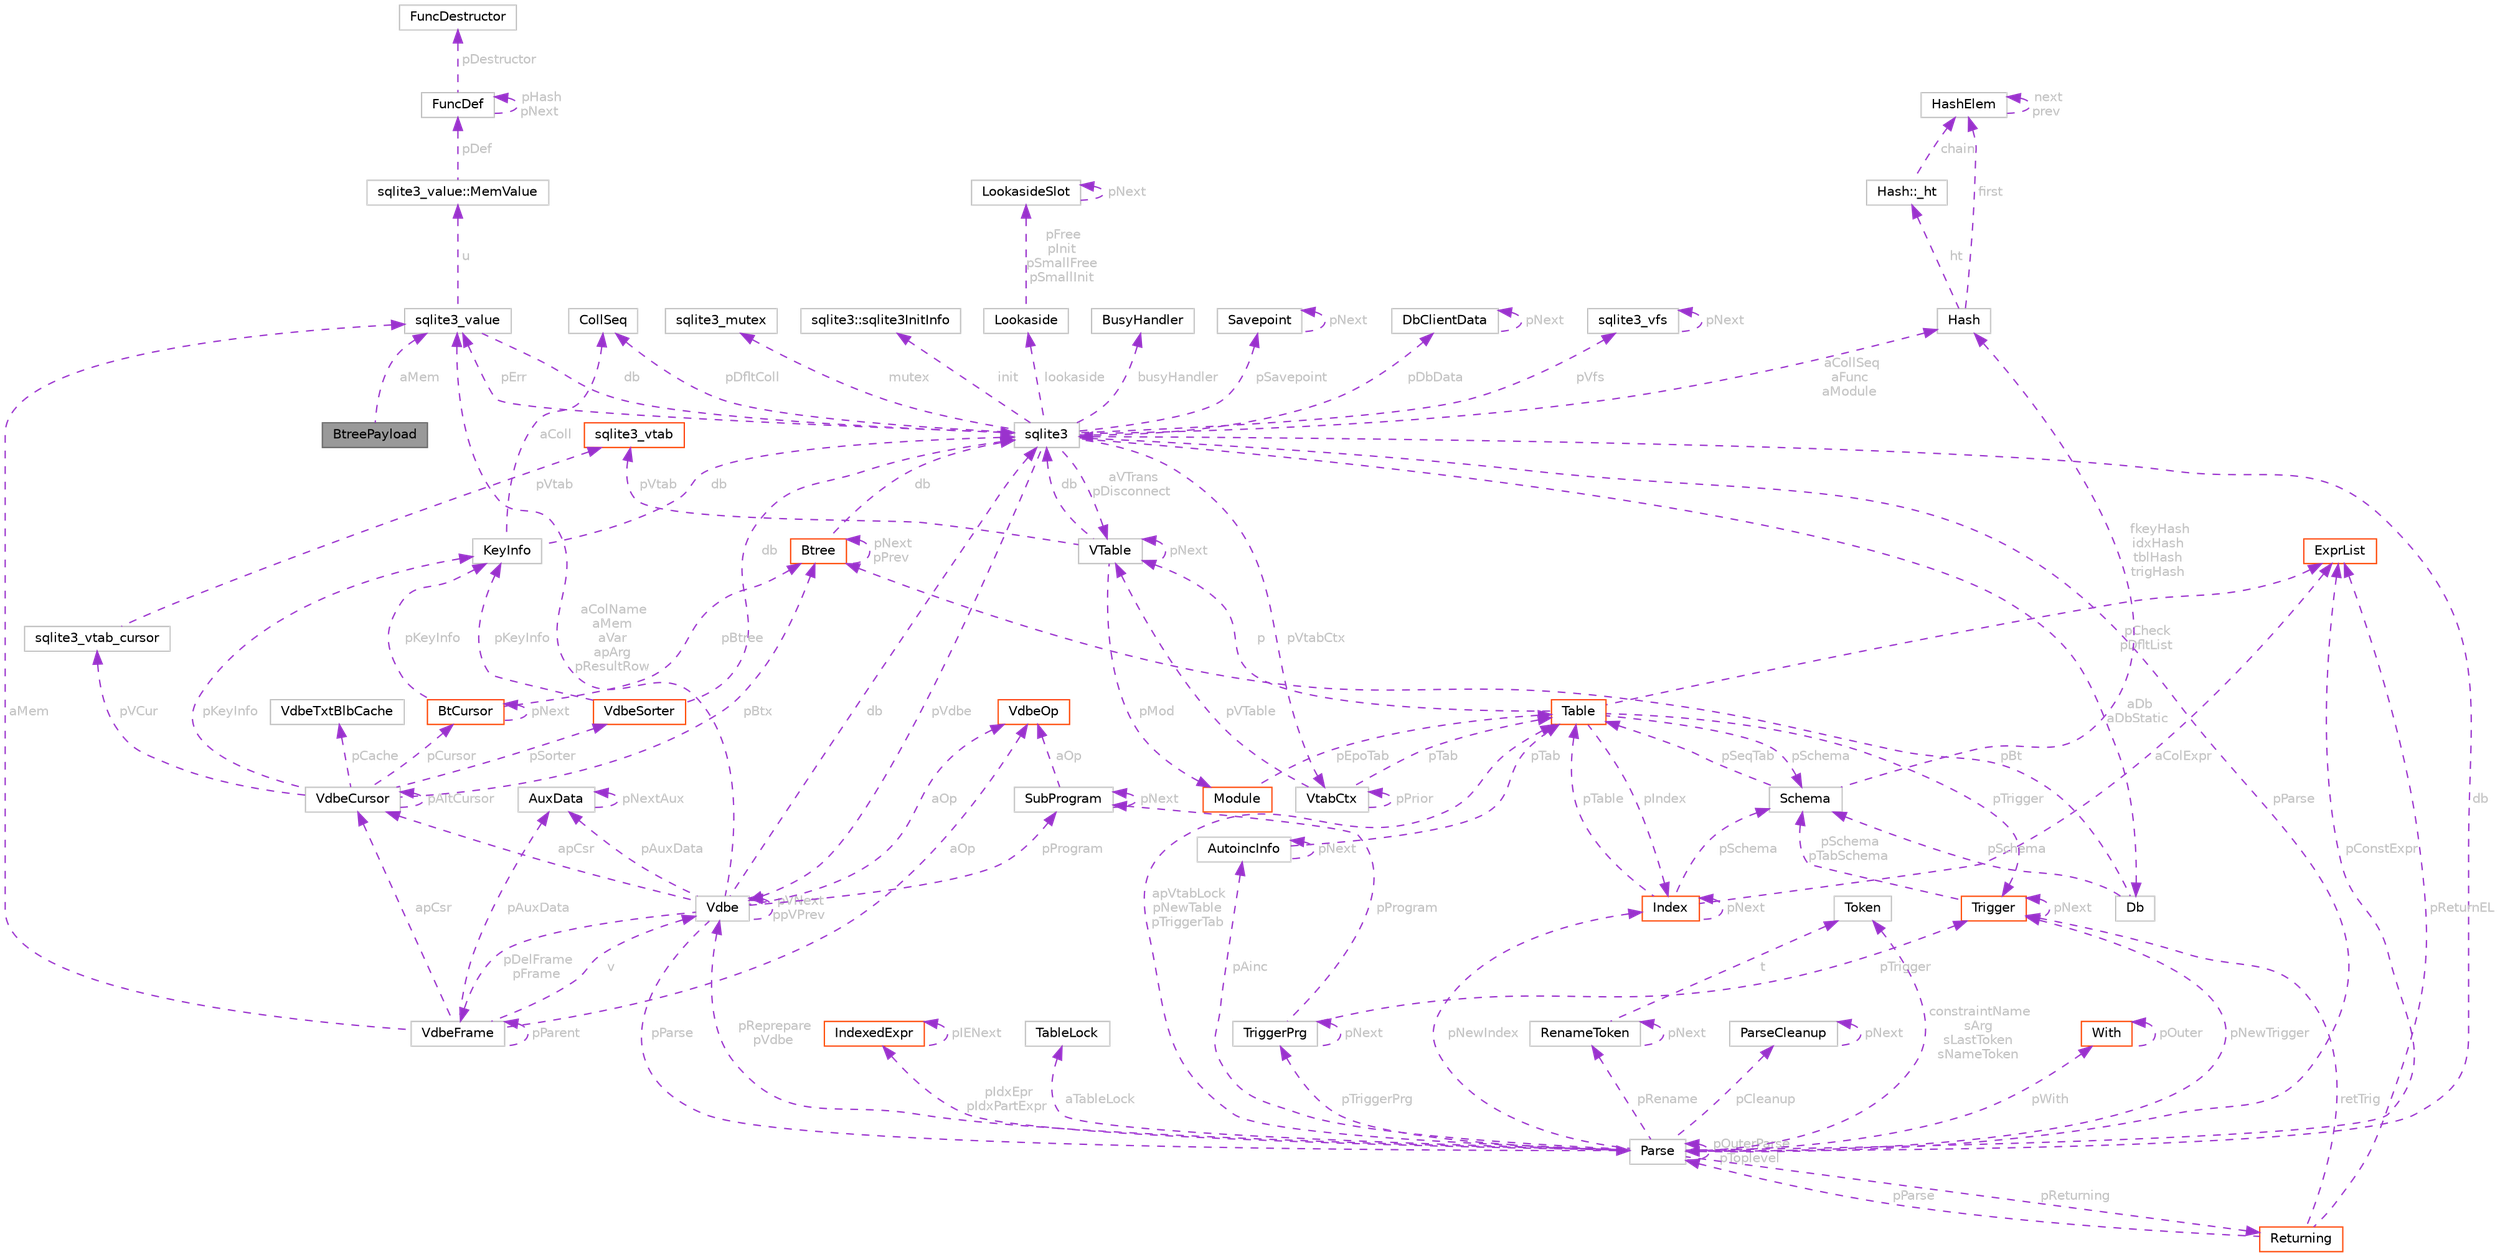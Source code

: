 digraph "BtreePayload"
{
 // LATEX_PDF_SIZE
  bgcolor="transparent";
  edge [fontname=Helvetica,fontsize=10,labelfontname=Helvetica,labelfontsize=10];
  node [fontname=Helvetica,fontsize=10,shape=box,height=0.2,width=0.4];
  Node1 [id="Node000001",label="BtreePayload",height=0.2,width=0.4,color="gray40", fillcolor="grey60", style="filled", fontcolor="black",tooltip=" "];
  Node2 -> Node1 [id="edge1_Node000001_Node000002",dir="back",color="darkorchid3",style="dashed",tooltip=" ",label=" aMem",fontcolor="grey" ];
  Node2 [id="Node000002",label="sqlite3_value",height=0.2,width=0.4,color="grey75", fillcolor="white", style="filled",URL="$structsqlite3__value.html",tooltip=" "];
  Node3 -> Node2 [id="edge2_Node000002_Node000003",dir="back",color="darkorchid3",style="dashed",tooltip=" ",label=" u",fontcolor="grey" ];
  Node3 [id="Node000003",label="sqlite3_value::MemValue",height=0.2,width=0.4,color="grey75", fillcolor="white", style="filled",URL="$unionsqlite3__value_1_1MemValue.html",tooltip=" "];
  Node4 -> Node3 [id="edge3_Node000003_Node000004",dir="back",color="darkorchid3",style="dashed",tooltip=" ",label=" pDef",fontcolor="grey" ];
  Node4 [id="Node000004",label="FuncDef",height=0.2,width=0.4,color="grey75", fillcolor="white", style="filled",URL="$structFuncDef.html",tooltip=" "];
  Node4 -> Node4 [id="edge4_Node000004_Node000004",dir="back",color="darkorchid3",style="dashed",tooltip=" ",label=" pHash\npNext",fontcolor="grey" ];
  Node5 -> Node4 [id="edge5_Node000004_Node000005",dir="back",color="darkorchid3",style="dashed",tooltip=" ",label=" pDestructor",fontcolor="grey" ];
  Node5 [id="Node000005",label="FuncDestructor",height=0.2,width=0.4,color="grey75", fillcolor="white", style="filled",URL="$structFuncDestructor.html",tooltip=" "];
  Node6 -> Node2 [id="edge6_Node000002_Node000006",dir="back",color="darkorchid3",style="dashed",tooltip=" ",label=" db",fontcolor="grey" ];
  Node6 [id="Node000006",label="sqlite3",height=0.2,width=0.4,color="grey75", fillcolor="white", style="filled",URL="$structsqlite3.html",tooltip=" "];
  Node7 -> Node6 [id="edge7_Node000006_Node000007",dir="back",color="darkorchid3",style="dashed",tooltip=" ",label=" pVfs",fontcolor="grey" ];
  Node7 [id="Node000007",label="sqlite3_vfs",height=0.2,width=0.4,color="grey75", fillcolor="white", style="filled",URL="$structsqlite3__vfs.html",tooltip=" "];
  Node7 -> Node7 [id="edge8_Node000007_Node000007",dir="back",color="darkorchid3",style="dashed",tooltip=" ",label=" pNext",fontcolor="grey" ];
  Node8 -> Node6 [id="edge9_Node000006_Node000008",dir="back",color="darkorchid3",style="dashed",tooltip=" ",label=" pVdbe",fontcolor="grey" ];
  Node8 [id="Node000008",label="Vdbe",height=0.2,width=0.4,color="grey75", fillcolor="white", style="filled",URL="$structVdbe.html",tooltip=" "];
  Node6 -> Node8 [id="edge10_Node000008_Node000006",dir="back",color="darkorchid3",style="dashed",tooltip=" ",label=" db",fontcolor="grey" ];
  Node8 -> Node8 [id="edge11_Node000008_Node000008",dir="back",color="darkorchid3",style="dashed",tooltip=" ",label=" pVNext\nppVPrev",fontcolor="grey" ];
  Node9 -> Node8 [id="edge12_Node000008_Node000009",dir="back",color="darkorchid3",style="dashed",tooltip=" ",label=" pParse",fontcolor="grey" ];
  Node9 [id="Node000009",label="Parse",height=0.2,width=0.4,color="grey75", fillcolor="white", style="filled",URL="$structParse.html",tooltip=" "];
  Node6 -> Node9 [id="edge13_Node000009_Node000006",dir="back",color="darkorchid3",style="dashed",tooltip=" ",label=" db",fontcolor="grey" ];
  Node8 -> Node9 [id="edge14_Node000009_Node000008",dir="back",color="darkorchid3",style="dashed",tooltip=" ",label=" pReprepare\npVdbe",fontcolor="grey" ];
  Node10 -> Node9 [id="edge15_Node000009_Node000010",dir="back",color="darkorchid3",style="dashed",tooltip=" ",label=" pConstExpr",fontcolor="grey" ];
  Node10 [id="Node000010",label="ExprList",height=0.2,width=0.4,color="orangered", fillcolor="white", style="filled",URL="$structExprList.html",tooltip=" "];
  Node42 -> Node9 [id="edge16_Node000009_Node000042",dir="back",color="darkorchid3",style="dashed",tooltip=" ",label=" pIdxEpr\npIdxPartExpr",fontcolor="grey" ];
  Node42 [id="Node000042",label="IndexedExpr",height=0.2,width=0.4,color="orangered", fillcolor="white", style="filled",URL="$structIndexedExpr.html",tooltip=" "];
  Node42 -> Node42 [id="edge17_Node000042_Node000042",dir="back",color="darkorchid3",style="dashed",tooltip=" ",label=" pIENext",fontcolor="grey" ];
  Node43 -> Node9 [id="edge18_Node000009_Node000043",dir="back",color="darkorchid3",style="dashed",tooltip=" ",label=" aTableLock",fontcolor="grey" ];
  Node43 [id="Node000043",label="TableLock",height=0.2,width=0.4,color="grey75", fillcolor="white", style="filled",URL="$structTableLock.html",tooltip=" "];
  Node44 -> Node9 [id="edge19_Node000009_Node000044",dir="back",color="darkorchid3",style="dashed",tooltip=" ",label=" pAinc",fontcolor="grey" ];
  Node44 [id="Node000044",label="AutoincInfo",height=0.2,width=0.4,color="grey75", fillcolor="white", style="filled",URL="$structAutoincInfo.html",tooltip=" "];
  Node44 -> Node44 [id="edge20_Node000044_Node000044",dir="back",color="darkorchid3",style="dashed",tooltip=" ",label=" pNext",fontcolor="grey" ];
  Node16 -> Node44 [id="edge21_Node000044_Node000016",dir="back",color="darkorchid3",style="dashed",tooltip=" ",label=" pTab",fontcolor="grey" ];
  Node16 [id="Node000016",label="Table",height=0.2,width=0.4,color="orangered", fillcolor="white", style="filled",URL="$structTable.html",tooltip=" "];
  Node18 -> Node16 [id="edge22_Node000016_Node000018",dir="back",color="darkorchid3",style="dashed",tooltip=" ",label=" pIndex",fontcolor="grey" ];
  Node18 [id="Node000018",label="Index",height=0.2,width=0.4,color="orangered", fillcolor="white", style="filled",URL="$structIndex.html",tooltip=" "];
  Node16 -> Node18 [id="edge23_Node000018_Node000016",dir="back",color="darkorchid3",style="dashed",tooltip=" ",label=" pTable",fontcolor="grey" ];
  Node18 -> Node18 [id="edge24_Node000018_Node000018",dir="back",color="darkorchid3",style="dashed",tooltip=" ",label=" pNext",fontcolor="grey" ];
  Node19 -> Node18 [id="edge25_Node000018_Node000019",dir="back",color="darkorchid3",style="dashed",tooltip=" ",label=" pSchema",fontcolor="grey" ];
  Node19 [id="Node000019",label="Schema",height=0.2,width=0.4,color="grey75", fillcolor="white", style="filled",URL="$structSchema.html",tooltip=" "];
  Node20 -> Node19 [id="edge26_Node000019_Node000020",dir="back",color="darkorchid3",style="dashed",tooltip=" ",label=" fkeyHash\nidxHash\ntblHash\ntrigHash",fontcolor="grey" ];
  Node20 [id="Node000020",label="Hash",height=0.2,width=0.4,color="grey75", fillcolor="white", style="filled",URL="$structHash.html",tooltip=" "];
  Node21 -> Node20 [id="edge27_Node000020_Node000021",dir="back",color="darkorchid3",style="dashed",tooltip=" ",label=" first",fontcolor="grey" ];
  Node21 [id="Node000021",label="HashElem",height=0.2,width=0.4,color="grey75", fillcolor="white", style="filled",URL="$structHashElem.html",tooltip=" "];
  Node21 -> Node21 [id="edge28_Node000021_Node000021",dir="back",color="darkorchid3",style="dashed",tooltip=" ",label=" next\nprev",fontcolor="grey" ];
  Node22 -> Node20 [id="edge29_Node000020_Node000022",dir="back",color="darkorchid3",style="dashed",tooltip=" ",label=" ht",fontcolor="grey" ];
  Node22 [id="Node000022",label="Hash::_ht",height=0.2,width=0.4,color="grey75", fillcolor="white", style="filled",URL="$structHash_1_1__ht.html",tooltip=" "];
  Node21 -> Node22 [id="edge30_Node000022_Node000021",dir="back",color="darkorchid3",style="dashed",tooltip=" ",label=" chain",fontcolor="grey" ];
  Node16 -> Node19 [id="edge31_Node000019_Node000016",dir="back",color="darkorchid3",style="dashed",tooltip=" ",label=" pSeqTab",fontcolor="grey" ];
  Node10 -> Node18 [id="edge32_Node000018_Node000010",dir="back",color="darkorchid3",style="dashed",tooltip=" ",label=" aColExpr",fontcolor="grey" ];
  Node10 -> Node16 [id="edge33_Node000016_Node000010",dir="back",color="darkorchid3",style="dashed",tooltip=" ",label=" pCheck\npDfltList",fontcolor="grey" ];
  Node30 -> Node16 [id="edge34_Node000016_Node000030",dir="back",color="darkorchid3",style="dashed",tooltip=" ",label=" p",fontcolor="grey" ];
  Node30 [id="Node000030",label="VTable",height=0.2,width=0.4,color="grey75", fillcolor="white", style="filled",URL="$structVTable.html",tooltip=" "];
  Node6 -> Node30 [id="edge35_Node000030_Node000006",dir="back",color="darkorchid3",style="dashed",tooltip=" ",label=" db",fontcolor="grey" ];
  Node31 -> Node30 [id="edge36_Node000030_Node000031",dir="back",color="darkorchid3",style="dashed",tooltip=" ",label=" pMod",fontcolor="grey" ];
  Node31 [id="Node000031",label="Module",height=0.2,width=0.4,color="orangered", fillcolor="white", style="filled",URL="$structModule.html",tooltip=" "];
  Node16 -> Node31 [id="edge37_Node000031_Node000016",dir="back",color="darkorchid3",style="dashed",tooltip=" ",label=" pEpoTab",fontcolor="grey" ];
  Node33 -> Node30 [id="edge38_Node000030_Node000033",dir="back",color="darkorchid3",style="dashed",tooltip=" ",label=" pVtab",fontcolor="grey" ];
  Node33 [id="Node000033",label="sqlite3_vtab",height=0.2,width=0.4,color="orangered", fillcolor="white", style="filled",URL="$structsqlite3__vtab.html",tooltip=" "];
  Node30 -> Node30 [id="edge39_Node000030_Node000030",dir="back",color="darkorchid3",style="dashed",tooltip=" ",label=" pNext",fontcolor="grey" ];
  Node24 -> Node16 [id="edge40_Node000016_Node000024",dir="back",color="darkorchid3",style="dashed",tooltip=" ",label=" pTrigger",fontcolor="grey" ];
  Node24 [id="Node000024",label="Trigger",height=0.2,width=0.4,color="orangered", fillcolor="white", style="filled",URL="$structTrigger.html",tooltip=" "];
  Node19 -> Node24 [id="edge41_Node000024_Node000019",dir="back",color="darkorchid3",style="dashed",tooltip=" ",label=" pSchema\npTabSchema",fontcolor="grey" ];
  Node24 -> Node24 [id="edge42_Node000024_Node000024",dir="back",color="darkorchid3",style="dashed",tooltip=" ",label=" pNext",fontcolor="grey" ];
  Node19 -> Node16 [id="edge43_Node000016_Node000019",dir="back",color="darkorchid3",style="dashed",tooltip=" ",label=" pSchema",fontcolor="grey" ];
  Node9 -> Node9 [id="edge44_Node000009_Node000009",dir="back",color="darkorchid3",style="dashed",tooltip=" ",label=" pOuterParse\npToplevel",fontcolor="grey" ];
  Node16 -> Node9 [id="edge45_Node000009_Node000016",dir="back",color="darkorchid3",style="dashed",tooltip=" ",label=" apVtabLock\npNewTable\npTriggerTab",fontcolor="grey" ];
  Node45 -> Node9 [id="edge46_Node000009_Node000045",dir="back",color="darkorchid3",style="dashed",tooltip=" ",label=" pTriggerPrg",fontcolor="grey" ];
  Node45 [id="Node000045",label="TriggerPrg",height=0.2,width=0.4,color="grey75", fillcolor="white", style="filled",URL="$structTriggerPrg.html",tooltip=" "];
  Node24 -> Node45 [id="edge47_Node000045_Node000024",dir="back",color="darkorchid3",style="dashed",tooltip=" ",label=" pTrigger",fontcolor="grey" ];
  Node45 -> Node45 [id="edge48_Node000045_Node000045",dir="back",color="darkorchid3",style="dashed",tooltip=" ",label=" pNext",fontcolor="grey" ];
  Node46 -> Node45 [id="edge49_Node000045_Node000046",dir="back",color="darkorchid3",style="dashed",tooltip=" ",label=" pProgram",fontcolor="grey" ];
  Node46 [id="Node000046",label="SubProgram",height=0.2,width=0.4,color="grey75", fillcolor="white", style="filled",URL="$structSubProgram.html",tooltip=" "];
  Node47 -> Node46 [id="edge50_Node000046_Node000047",dir="back",color="darkorchid3",style="dashed",tooltip=" ",label=" aOp",fontcolor="grey" ];
  Node47 [id="Node000047",label="VdbeOp",height=0.2,width=0.4,color="orangered", fillcolor="white", style="filled",URL="$structVdbeOp.html",tooltip=" "];
  Node46 -> Node46 [id="edge51_Node000046_Node000046",dir="back",color="darkorchid3",style="dashed",tooltip=" ",label=" pNext",fontcolor="grey" ];
  Node53 -> Node9 [id="edge52_Node000009_Node000053",dir="back",color="darkorchid3",style="dashed",tooltip=" ",label=" pCleanup",fontcolor="grey" ];
  Node53 [id="Node000053",label="ParseCleanup",height=0.2,width=0.4,color="grey75", fillcolor="white", style="filled",URL="$structParseCleanup.html",tooltip=" "];
  Node53 -> Node53 [id="edge53_Node000053_Node000053",dir="back",color="darkorchid3",style="dashed",tooltip=" ",label=" pNext",fontcolor="grey" ];
  Node54 -> Node9 [id="edge54_Node000009_Node000054",dir="back",color="darkorchid3",style="dashed",tooltip=" ",label=" constraintName\nsArg\nsLastToken\nsNameToken",fontcolor="grey" ];
  Node54 [id="Node000054",label="Token",height=0.2,width=0.4,color="grey75", fillcolor="white", style="filled",URL="$structToken.html",tooltip=" "];
  Node55 -> Node9 [id="edge55_Node000009_Node000055",dir="back",color="darkorchid3",style="dashed",tooltip=" ",label=" pReturning",fontcolor="grey" ];
  Node55 [id="Node000055",label="Returning",height=0.2,width=0.4,color="orangered", fillcolor="white", style="filled",URL="$structReturning.html",tooltip=" "];
  Node9 -> Node55 [id="edge56_Node000055_Node000009",dir="back",color="darkorchid3",style="dashed",tooltip=" ",label=" pParse",fontcolor="grey" ];
  Node10 -> Node55 [id="edge57_Node000055_Node000010",dir="back",color="darkorchid3",style="dashed",tooltip=" ",label=" pReturnEL",fontcolor="grey" ];
  Node24 -> Node55 [id="edge58_Node000055_Node000024",dir="back",color="darkorchid3",style="dashed",tooltip=" ",label=" retTrig",fontcolor="grey" ];
  Node18 -> Node9 [id="edge59_Node000009_Node000018",dir="back",color="darkorchid3",style="dashed",tooltip=" ",label=" pNewIndex",fontcolor="grey" ];
  Node24 -> Node9 [id="edge60_Node000009_Node000024",dir="back",color="darkorchid3",style="dashed",tooltip=" ",label=" pNewTrigger",fontcolor="grey" ];
  Node36 -> Node9 [id="edge61_Node000009_Node000036",dir="back",color="darkorchid3",style="dashed",tooltip=" ",label=" pWith",fontcolor="grey" ];
  Node36 [id="Node000036",label="With",height=0.2,width=0.4,color="orangered", fillcolor="white", style="filled",URL="$structWith.html",tooltip=" "];
  Node36 -> Node36 [id="edge62_Node000036_Node000036",dir="back",color="darkorchid3",style="dashed",tooltip=" ",label=" pOuter",fontcolor="grey" ];
  Node56 -> Node9 [id="edge63_Node000009_Node000056",dir="back",color="darkorchid3",style="dashed",tooltip=" ",label=" pRename",fontcolor="grey" ];
  Node56 [id="Node000056",label="RenameToken",height=0.2,width=0.4,color="grey75", fillcolor="white", style="filled",URL="$structRenameToken.html",tooltip=" "];
  Node54 -> Node56 [id="edge64_Node000056_Node000054",dir="back",color="darkorchid3",style="dashed",tooltip=" ",label=" t",fontcolor="grey" ];
  Node56 -> Node56 [id="edge65_Node000056_Node000056",dir="back",color="darkorchid3",style="dashed",tooltip=" ",label=" pNext",fontcolor="grey" ];
  Node2 -> Node8 [id="edge66_Node000008_Node000002",dir="back",color="darkorchid3",style="dashed",tooltip=" ",label=" aColName\naMem\naVar\napArg\npResultRow",fontcolor="grey" ];
  Node57 -> Node8 [id="edge67_Node000008_Node000057",dir="back",color="darkorchid3",style="dashed",tooltip=" ",label=" apCsr",fontcolor="grey" ];
  Node57 [id="Node000057",label="VdbeCursor",height=0.2,width=0.4,color="grey75", fillcolor="white", style="filled",URL="$structVdbeCursor.html",tooltip=" "];
  Node58 -> Node57 [id="edge68_Node000057_Node000058",dir="back",color="darkorchid3",style="dashed",tooltip=" ",label=" pBtx",fontcolor="grey" ];
  Node58 [id="Node000058",label="Btree",height=0.2,width=0.4,color="orangered", fillcolor="white", style="filled",URL="$structBtree.html",tooltip=" "];
  Node6 -> Node58 [id="edge69_Node000058_Node000006",dir="back",color="darkorchid3",style="dashed",tooltip=" ",label=" db",fontcolor="grey" ];
  Node58 -> Node58 [id="edge70_Node000058_Node000058",dir="back",color="darkorchid3",style="dashed",tooltip=" ",label=" pNext\npPrev",fontcolor="grey" ];
  Node57 -> Node57 [id="edge71_Node000057_Node000057",dir="back",color="darkorchid3",style="dashed",tooltip=" ",label=" pAltCursor",fontcolor="grey" ];
  Node71 -> Node57 [id="edge72_Node000057_Node000071",dir="back",color="darkorchid3",style="dashed",tooltip=" ",label=" pCursor",fontcolor="grey" ];
  Node71 [id="Node000071",label="BtCursor",height=0.2,width=0.4,color="orangered", fillcolor="white", style="filled",URL="$structBtCursor.html",tooltip=" "];
  Node58 -> Node71 [id="edge73_Node000071_Node000058",dir="back",color="darkorchid3",style="dashed",tooltip=" ",label=" pBtree",fontcolor="grey" ];
  Node71 -> Node71 [id="edge74_Node000071_Node000071",dir="back",color="darkorchid3",style="dashed",tooltip=" ",label=" pNext",fontcolor="grey" ];
  Node51 -> Node71 [id="edge75_Node000071_Node000051",dir="back",color="darkorchid3",style="dashed",tooltip=" ",label=" pKeyInfo",fontcolor="grey" ];
  Node51 [id="Node000051",label="KeyInfo",height=0.2,width=0.4,color="grey75", fillcolor="white", style="filled",URL="$structKeyInfo.html",tooltip=" "];
  Node6 -> Node51 [id="edge76_Node000051_Node000006",dir="back",color="darkorchid3",style="dashed",tooltip=" ",label=" db",fontcolor="grey" ];
  Node50 -> Node51 [id="edge77_Node000051_Node000050",dir="back",color="darkorchid3",style="dashed",tooltip=" ",label=" aColl",fontcolor="grey" ];
  Node50 [id="Node000050",label="CollSeq",height=0.2,width=0.4,color="grey75", fillcolor="white", style="filled",URL="$structCollSeq.html",tooltip=" "];
  Node76 -> Node57 [id="edge78_Node000057_Node000076",dir="back",color="darkorchid3",style="dashed",tooltip=" ",label=" pVCur",fontcolor="grey" ];
  Node76 [id="Node000076",label="sqlite3_vtab_cursor",height=0.2,width=0.4,color="grey75", fillcolor="white", style="filled",URL="$structsqlite3__vtab__cursor.html",tooltip=" "];
  Node33 -> Node76 [id="edge79_Node000076_Node000033",dir="back",color="darkorchid3",style="dashed",tooltip=" ",label=" pVtab",fontcolor="grey" ];
  Node77 -> Node57 [id="edge80_Node000057_Node000077",dir="back",color="darkorchid3",style="dashed",tooltip=" ",label=" pSorter",fontcolor="grey" ];
  Node77 [id="Node000077",label="VdbeSorter",height=0.2,width=0.4,color="orangered", fillcolor="white", style="filled",URL="$structVdbeSorter.html",tooltip=" "];
  Node6 -> Node77 [id="edge81_Node000077_Node000006",dir="back",color="darkorchid3",style="dashed",tooltip=" ",label=" db",fontcolor="grey" ];
  Node51 -> Node77 [id="edge82_Node000077_Node000051",dir="back",color="darkorchid3",style="dashed",tooltip=" ",label=" pKeyInfo",fontcolor="grey" ];
  Node51 -> Node57 [id="edge83_Node000057_Node000051",dir="back",color="darkorchid3",style="dashed",tooltip=" ",label=" pKeyInfo",fontcolor="grey" ];
  Node87 -> Node57 [id="edge84_Node000057_Node000087",dir="back",color="darkorchid3",style="dashed",tooltip=" ",label=" pCache",fontcolor="grey" ];
  Node87 [id="Node000087",label="VdbeTxtBlbCache",height=0.2,width=0.4,color="grey75", fillcolor="white", style="filled",URL="$structVdbeTxtBlbCache.html",tooltip=" "];
  Node47 -> Node8 [id="edge85_Node000008_Node000047",dir="back",color="darkorchid3",style="dashed",tooltip=" ",label=" aOp",fontcolor="grey" ];
  Node88 -> Node8 [id="edge86_Node000008_Node000088",dir="back",color="darkorchid3",style="dashed",tooltip=" ",label=" pDelFrame\npFrame",fontcolor="grey" ];
  Node88 [id="Node000088",label="VdbeFrame",height=0.2,width=0.4,color="grey75", fillcolor="white", style="filled",URL="$structVdbeFrame.html",tooltip=" "];
  Node8 -> Node88 [id="edge87_Node000088_Node000008",dir="back",color="darkorchid3",style="dashed",tooltip=" ",label=" v",fontcolor="grey" ];
  Node88 -> Node88 [id="edge88_Node000088_Node000088",dir="back",color="darkorchid3",style="dashed",tooltip=" ",label=" pParent",fontcolor="grey" ];
  Node47 -> Node88 [id="edge89_Node000088_Node000047",dir="back",color="darkorchid3",style="dashed",tooltip=" ",label=" aOp",fontcolor="grey" ];
  Node2 -> Node88 [id="edge90_Node000088_Node000002",dir="back",color="darkorchid3",style="dashed",tooltip=" ",label=" aMem",fontcolor="grey" ];
  Node57 -> Node88 [id="edge91_Node000088_Node000057",dir="back",color="darkorchid3",style="dashed",tooltip=" ",label=" apCsr",fontcolor="grey" ];
  Node89 -> Node88 [id="edge92_Node000088_Node000089",dir="back",color="darkorchid3",style="dashed",tooltip=" ",label=" pAuxData",fontcolor="grey" ];
  Node89 [id="Node000089",label="AuxData",height=0.2,width=0.4,color="grey75", fillcolor="white", style="filled",URL="$structAuxData.html",tooltip=" "];
  Node89 -> Node89 [id="edge93_Node000089_Node000089",dir="back",color="darkorchid3",style="dashed",tooltip=" ",label=" pNextAux",fontcolor="grey" ];
  Node46 -> Node8 [id="edge94_Node000008_Node000046",dir="back",color="darkorchid3",style="dashed",tooltip=" ",label=" pProgram",fontcolor="grey" ];
  Node89 -> Node8 [id="edge95_Node000008_Node000089",dir="back",color="darkorchid3",style="dashed",tooltip=" ",label=" pAuxData",fontcolor="grey" ];
  Node50 -> Node6 [id="edge96_Node000006_Node000050",dir="back",color="darkorchid3",style="dashed",tooltip=" ",label=" pDfltColl",fontcolor="grey" ];
  Node74 -> Node6 [id="edge97_Node000006_Node000074",dir="back",color="darkorchid3",style="dashed",tooltip=" ",label=" mutex",fontcolor="grey" ];
  Node74 [id="Node000074",label="sqlite3_mutex",height=0.2,width=0.4,color="grey75", fillcolor="white", style="filled",URL="$structsqlite3__mutex.html",tooltip=" "];
  Node90 -> Node6 [id="edge98_Node000006_Node000090",dir="back",color="darkorchid3",style="dashed",tooltip=" ",label=" aDb\naDbStatic",fontcolor="grey" ];
  Node90 [id="Node000090",label="Db",height=0.2,width=0.4,color="grey75", fillcolor="white", style="filled",URL="$structDb.html",tooltip=" "];
  Node58 -> Node90 [id="edge99_Node000090_Node000058",dir="back",color="darkorchid3",style="dashed",tooltip=" ",label=" pBt",fontcolor="grey" ];
  Node19 -> Node90 [id="edge100_Node000090_Node000019",dir="back",color="darkorchid3",style="dashed",tooltip=" ",label=" pSchema",fontcolor="grey" ];
  Node91 -> Node6 [id="edge101_Node000006_Node000091",dir="back",color="darkorchid3",style="dashed",tooltip=" ",label=" init",fontcolor="grey" ];
  Node91 [id="Node000091",label="sqlite3::sqlite3InitInfo",height=0.2,width=0.4,color="grey75", fillcolor="white", style="filled",URL="$structsqlite3_1_1sqlite3InitInfo.html",tooltip=" "];
  Node9 -> Node6 [id="edge102_Node000006_Node000009",dir="back",color="darkorchid3",style="dashed",tooltip=" ",label=" pParse",fontcolor="grey" ];
  Node2 -> Node6 [id="edge103_Node000006_Node000002",dir="back",color="darkorchid3",style="dashed",tooltip=" ",label=" pErr",fontcolor="grey" ];
  Node92 -> Node6 [id="edge104_Node000006_Node000092",dir="back",color="darkorchid3",style="dashed",tooltip=" ",label=" lookaside",fontcolor="grey" ];
  Node92 [id="Node000092",label="Lookaside",height=0.2,width=0.4,color="grey75", fillcolor="white", style="filled",URL="$structLookaside.html",tooltip=" "];
  Node93 -> Node92 [id="edge105_Node000092_Node000093",dir="back",color="darkorchid3",style="dashed",tooltip=" ",label=" pFree\npInit\npSmallFree\npSmallInit",fontcolor="grey" ];
  Node93 [id="Node000093",label="LookasideSlot",height=0.2,width=0.4,color="grey75", fillcolor="white", style="filled",URL="$structLookasideSlot.html",tooltip=" "];
  Node93 -> Node93 [id="edge106_Node000093_Node000093",dir="back",color="darkorchid3",style="dashed",tooltip=" ",label=" pNext",fontcolor="grey" ];
  Node20 -> Node6 [id="edge107_Node000006_Node000020",dir="back",color="darkorchid3",style="dashed",tooltip=" ",label=" aCollSeq\naFunc\naModule",fontcolor="grey" ];
  Node94 -> Node6 [id="edge108_Node000006_Node000094",dir="back",color="darkorchid3",style="dashed",tooltip=" ",label=" pVtabCtx",fontcolor="grey" ];
  Node94 [id="Node000094",label="VtabCtx",height=0.2,width=0.4,color="grey75", fillcolor="white", style="filled",URL="$structVtabCtx.html",tooltip=" "];
  Node30 -> Node94 [id="edge109_Node000094_Node000030",dir="back",color="darkorchid3",style="dashed",tooltip=" ",label=" pVTable",fontcolor="grey" ];
  Node16 -> Node94 [id="edge110_Node000094_Node000016",dir="back",color="darkorchid3",style="dashed",tooltip=" ",label=" pTab",fontcolor="grey" ];
  Node94 -> Node94 [id="edge111_Node000094_Node000094",dir="back",color="darkorchid3",style="dashed",tooltip=" ",label=" pPrior",fontcolor="grey" ];
  Node30 -> Node6 [id="edge112_Node000006_Node000030",dir="back",color="darkorchid3",style="dashed",tooltip=" ",label=" aVTrans\npDisconnect",fontcolor="grey" ];
  Node95 -> Node6 [id="edge113_Node000006_Node000095",dir="back",color="darkorchid3",style="dashed",tooltip=" ",label=" busyHandler",fontcolor="grey" ];
  Node95 [id="Node000095",label="BusyHandler",height=0.2,width=0.4,color="grey75", fillcolor="white", style="filled",URL="$structBusyHandler.html",tooltip=" "];
  Node96 -> Node6 [id="edge114_Node000006_Node000096",dir="back",color="darkorchid3",style="dashed",tooltip=" ",label=" pSavepoint",fontcolor="grey" ];
  Node96 [id="Node000096",label="Savepoint",height=0.2,width=0.4,color="grey75", fillcolor="white", style="filled",URL="$structSavepoint.html",tooltip=" "];
  Node96 -> Node96 [id="edge115_Node000096_Node000096",dir="back",color="darkorchid3",style="dashed",tooltip=" ",label=" pNext",fontcolor="grey" ];
  Node97 -> Node6 [id="edge116_Node000006_Node000097",dir="back",color="darkorchid3",style="dashed",tooltip=" ",label=" pDbData",fontcolor="grey" ];
  Node97 [id="Node000097",label="DbClientData",height=0.2,width=0.4,color="grey75", fillcolor="white", style="filled",URL="$structDbClientData.html",tooltip=" "];
  Node97 -> Node97 [id="edge117_Node000097_Node000097",dir="back",color="darkorchid3",style="dashed",tooltip=" ",label=" pNext",fontcolor="grey" ];
}
